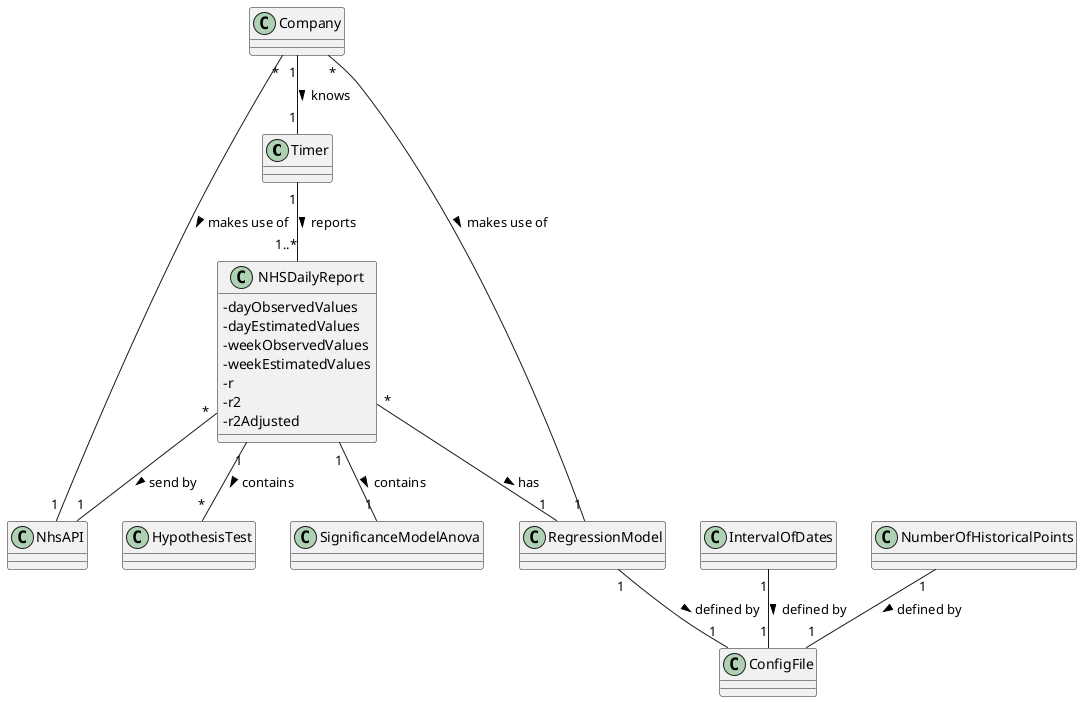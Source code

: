 @startuml

skinparam classAttributeIconSize 0

class Timer {}
class NhsAPI{}
class NHSDailyReport {
- dayObservedValues
- dayEstimatedValues
- weekObservedValues
- weekEstimatedValues
- r
- r2
- r2Adjusted
}

class RegressionModel {}

class ConfigFile {}

'The interval of dates to fit the regression model
class IntervalOfDates {}

'Number of days and number of weeks
class NumberOfHistoricalPoints {}

'hypothesis tests for regression coefficients
class HypothesisTest {}

'significance model with Anova.
class SignificanceModelAnova {}

Timer "1" -- "1..*" NHSDailyReport : reports >
Company "1" -- "1" Timer : knows >
Company "*" - "1" NhsAPI : makes use of >
NHSDailyReport "*" -- "1" NhsAPI : send by >
NHSDailyReport "*" -- "1" RegressionModel : has >
NHSDailyReport "1" -- "*" HypothesisTest : contains >
NHSDailyReport "1" -- "1" SignificanceModelAnova : contains >
Company "*" -- "1" RegressionModel : makes use of >

'Apagar posteriormente
RegressionModel "1" -- "1" ConfigFile : defined by >
IntervalOfDates "1" -- "1" ConfigFile : defined by >
NumberOfHistoricalPoints "1" -- "1" ConfigFile : defined by >



@enduml